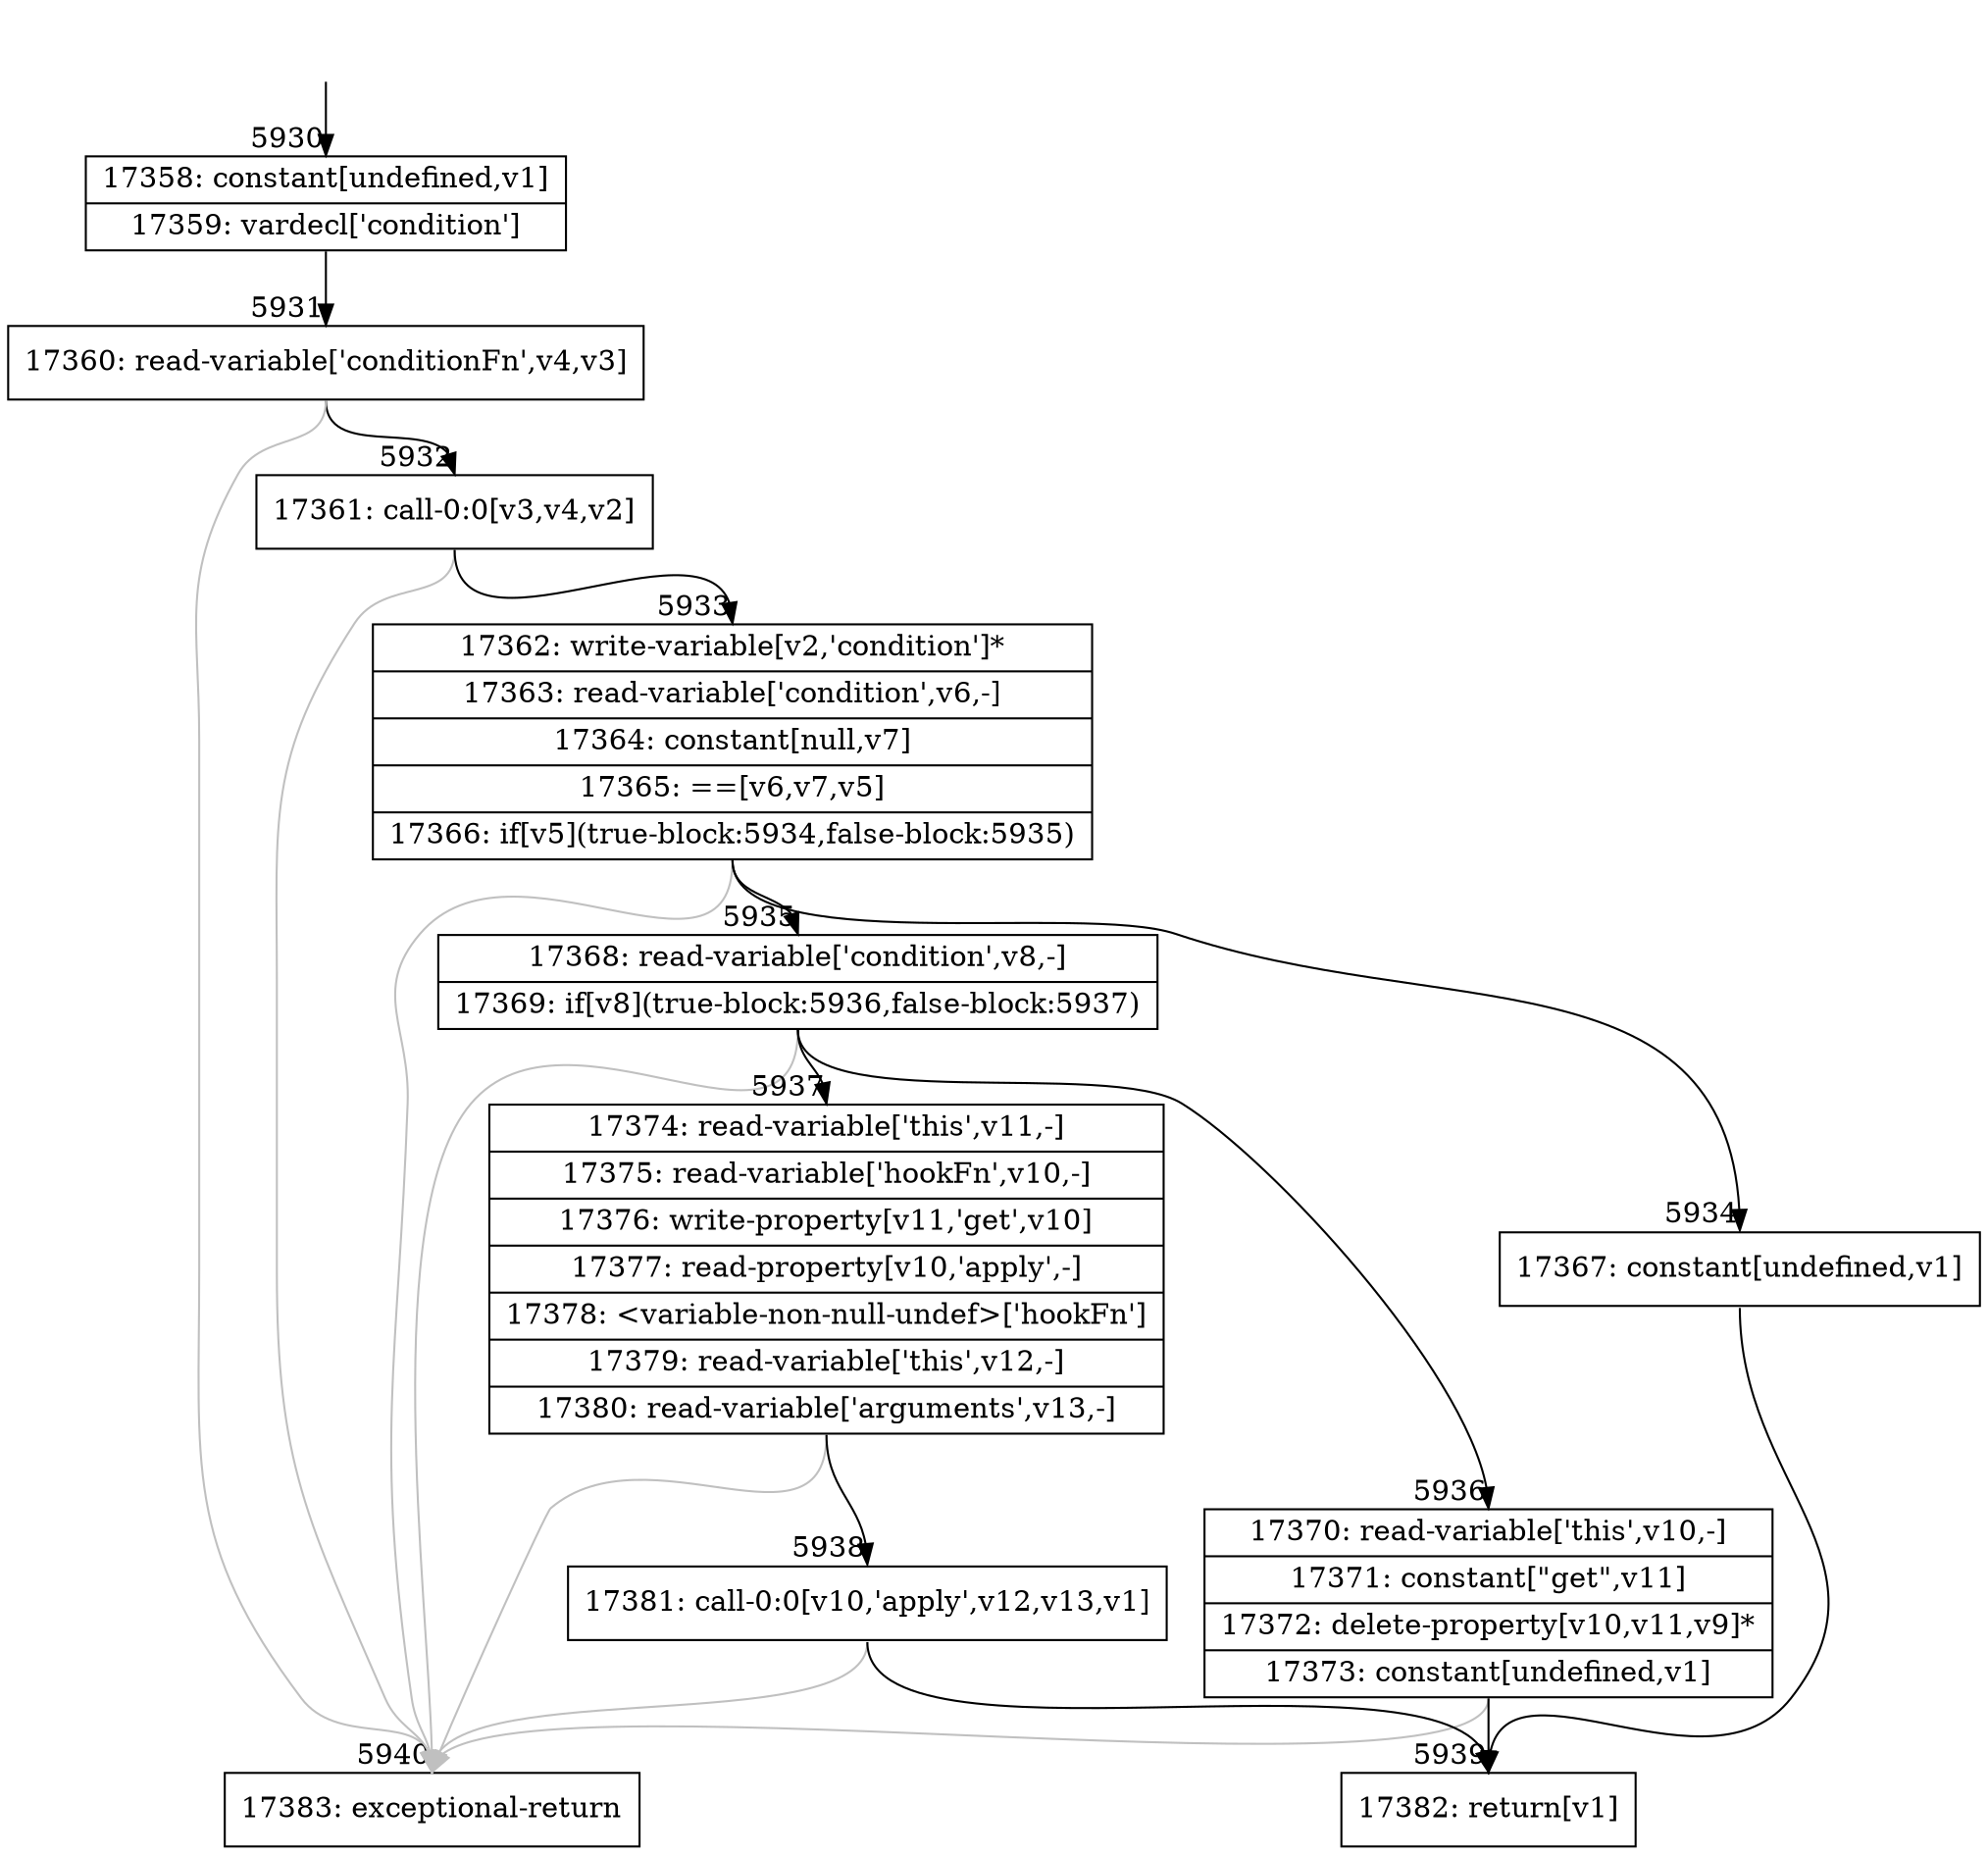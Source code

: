 digraph {
rankdir="TD"
BB_entry368[shape=none,label=""];
BB_entry368 -> BB5930 [tailport=s, headport=n, headlabel="    5930"]
BB5930 [shape=record label="{17358: constant[undefined,v1]|17359: vardecl['condition']}" ] 
BB5930 -> BB5931 [tailport=s, headport=n, headlabel="      5931"]
BB5931 [shape=record label="{17360: read-variable['conditionFn',v4,v3]}" ] 
BB5931 -> BB5932 [tailport=s, headport=n, headlabel="      5932"]
BB5931 -> BB5940 [tailport=s, headport=n, color=gray, headlabel="      5940"]
BB5932 [shape=record label="{17361: call-0:0[v3,v4,v2]}" ] 
BB5932 -> BB5933 [tailport=s, headport=n, headlabel="      5933"]
BB5932 -> BB5940 [tailport=s, headport=n, color=gray]
BB5933 [shape=record label="{17362: write-variable[v2,'condition']*|17363: read-variable['condition',v6,-]|17364: constant[null,v7]|17365: ==[v6,v7,v5]|17366: if[v5](true-block:5934,false-block:5935)}" ] 
BB5933 -> BB5934 [tailport=s, headport=n, headlabel="      5934"]
BB5933 -> BB5935 [tailport=s, headport=n, headlabel="      5935"]
BB5933 -> BB5940 [tailport=s, headport=n, color=gray]
BB5934 [shape=record label="{17367: constant[undefined,v1]}" ] 
BB5934 -> BB5939 [tailport=s, headport=n, headlabel="      5939"]
BB5935 [shape=record label="{17368: read-variable['condition',v8,-]|17369: if[v8](true-block:5936,false-block:5937)}" ] 
BB5935 -> BB5936 [tailport=s, headport=n, headlabel="      5936"]
BB5935 -> BB5937 [tailport=s, headport=n, headlabel="      5937"]
BB5935 -> BB5940 [tailport=s, headport=n, color=gray]
BB5936 [shape=record label="{17370: read-variable['this',v10,-]|17371: constant[\"get\",v11]|17372: delete-property[v10,v11,v9]*|17373: constant[undefined,v1]}" ] 
BB5936 -> BB5939 [tailport=s, headport=n]
BB5936 -> BB5940 [tailport=s, headport=n, color=gray]
BB5937 [shape=record label="{17374: read-variable['this',v11,-]|17375: read-variable['hookFn',v10,-]|17376: write-property[v11,'get',v10]|17377: read-property[v10,'apply',-]|17378: \<variable-non-null-undef\>['hookFn']|17379: read-variable['this',v12,-]|17380: read-variable['arguments',v13,-]}" ] 
BB5937 -> BB5938 [tailport=s, headport=n, headlabel="      5938"]
BB5937 -> BB5940 [tailport=s, headport=n, color=gray]
BB5938 [shape=record label="{17381: call-0:0[v10,'apply',v12,v13,v1]}" ] 
BB5938 -> BB5939 [tailport=s, headport=n]
BB5938 -> BB5940 [tailport=s, headport=n, color=gray]
BB5939 [shape=record label="{17382: return[v1]}" ] 
BB5940 [shape=record label="{17383: exceptional-return}" ] 
}
